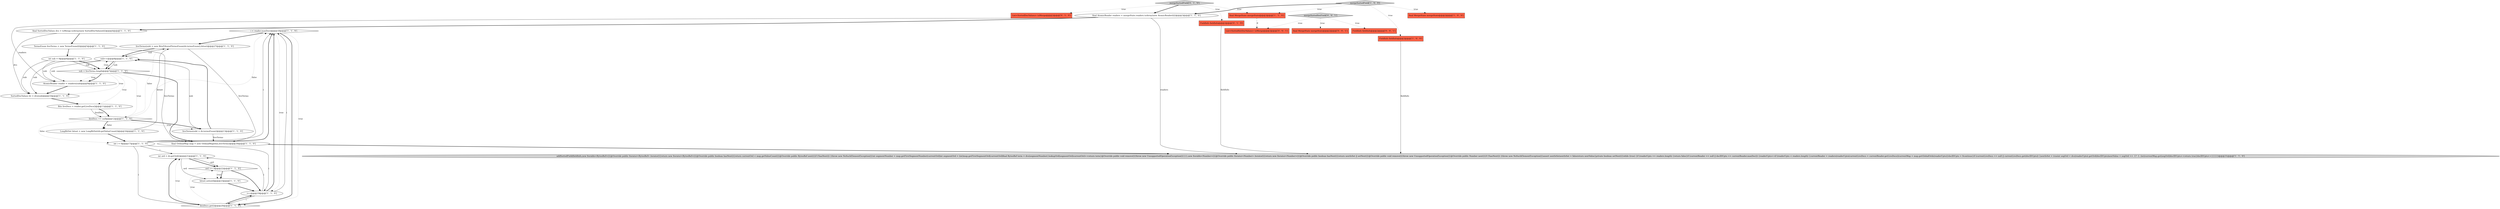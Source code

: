 digraph {
8 [style = filled, label = "i < reader.maxDoc()@@@18@@@['1', '1', '0']", fillcolor = white, shape = diamond image = "AAA0AAABBB1BBB"];
30 [style = filled, label = "final MergeState mergeState@@@2@@@['0', '0', '1']", fillcolor = tomato, shape = box image = "AAA0AAABBB3BBB"];
25 [style = filled, label = "final SortedDocValues dvs = toMerge.toArray(new SortedDocValues(((()@@@4@@@['1', '1', '0']", fillcolor = white, shape = ellipse image = "AAA0AAABBB1BBB"];
2 [style = filled, label = "ord >= 0@@@22@@@['1', '1', '0']", fillcolor = white, shape = diamond image = "AAA0AAABBB1BBB"];
9 [style = filled, label = "liveTerms(sub( = new BitsFilteredTermsEnum(dv.termsEnum(),bitset)@@@27@@@['1', '1', '0']", fillcolor = white, shape = ellipse image = "AAA0AAABBB1BBB"];
26 [style = filled, label = "FieldInfo fieldInfo@@@2@@@['0', '1', '0']", fillcolor = tomato, shape = box image = "AAA0AAABBB2BBB"];
18 [style = filled, label = "liveDocs == null@@@12@@@['1', '1', '0']", fillcolor = white, shape = diamond image = "AAA0AAABBB1BBB"];
0 [style = filled, label = "SortedDocValues dv = dvs(sub(@@@10@@@['1', '1', '0']", fillcolor = white, shape = ellipse image = "AAA0AAABBB1BBB"];
5 [style = filled, label = "int i = 0@@@17@@@['1', '1', '0']", fillcolor = white, shape = ellipse image = "AAA0AAABBB1BBB"];
24 [style = filled, label = "liveTerms(sub( = dv.termsEnum()@@@13@@@['1', '1', '0']", fillcolor = white, shape = ellipse image = "AAA0AAABBB1BBB"];
23 [style = filled, label = "liveDocs.get(i)@@@20@@@['1', '1', '0']", fillcolor = white, shape = diamond image = "AAA0AAABBB1BBB"];
27 [style = filled, label = "List<SortedDocValues> toMerge@@@2@@@['0', '1', '0']", fillcolor = tomato, shape = box image = "AAA0AAABBB2BBB"];
28 [style = filled, label = "mergeSortedField['0', '1', '0']", fillcolor = lightgray, shape = diamond image = "AAA0AAABBB2BBB"];
19 [style = filled, label = "int sub = 0@@@6@@@['1', '1', '0']", fillcolor = white, shape = ellipse image = "AAA0AAABBB1BBB"];
13 [style = filled, label = "LongBitSet bitset = new LongBitSet(dv.getValueCount())@@@16@@@['1', '1', '0']", fillcolor = white, shape = ellipse image = "AAA0AAABBB1BBB"];
11 [style = filled, label = "mergeSortedField['1', '0', '0']", fillcolor = lightgray, shape = diamond image = "AAA0AAABBB1BBB"];
20 [style = filled, label = "FieldInfo fieldInfo@@@2@@@['1', '0', '0']", fillcolor = tomato, shape = box image = "AAA0AAABBB1BBB"];
7 [style = filled, label = "bitset.set(ord)@@@23@@@['1', '1', '0']", fillcolor = white, shape = ellipse image = "AAA0AAABBB1BBB"];
29 [style = filled, label = "FieldInfo fieldInfo@@@2@@@['0', '0', '1']", fillcolor = tomato, shape = box image = "AAA0AAABBB3BBB"];
31 [style = filled, label = "List<SortedSetDocValues> toMerge@@@2@@@['0', '0', '1']", fillcolor = tomato, shape = box image = "AAA0AAABBB3BBB"];
1 [style = filled, label = "sub < liveTerms.length@@@7@@@['1', '1', '0']", fillcolor = white, shape = diamond image = "AAA0AAABBB1BBB"];
22 [style = filled, label = "Bits liveDocs = reader.getLiveDocs()@@@11@@@['1', '1', '0']", fillcolor = white, shape = ellipse image = "AAA0AAABBB1BBB"];
16 [style = filled, label = "sub++@@@8@@@['1', '1', '0']", fillcolor = white, shape = ellipse image = "AAA0AAABBB1BBB"];
21 [style = filled, label = "final MergeState mergeState@@@2@@@['1', '1', '0']", fillcolor = tomato, shape = box image = "AAA0AAABBB1BBB"];
3 [style = filled, label = "final MergeState mergeState@@@2@@@['1', '0', '0']", fillcolor = tomato, shape = box image = "AAA0AAABBB1BBB"];
6 [style = filled, label = "TermsEnum liveTerms = new TermsEnum((((@@@5@@@['1', '1', '0']", fillcolor = white, shape = ellipse image = "AAA0AAABBB1BBB"];
15 [style = filled, label = "i++@@@19@@@['1', '1', '0']", fillcolor = white, shape = ellipse image = "AAA0AAABBB1BBB"];
17 [style = filled, label = "AtomicReader reader = readers(sub(@@@9@@@['1', '1', '0']", fillcolor = white, shape = ellipse image = "AAA0AAABBB1BBB"];
32 [style = filled, label = "mergeSortedSetField['0', '0', '1']", fillcolor = lightgray, shape = diamond image = "AAA0AAABBB3BBB"];
12 [style = filled, label = "final AtomicReader readers = mergeState.readers.toArray(new AtomicReader(((()@@@3@@@['1', '1', '0']", fillcolor = white, shape = ellipse image = "AAA0AAABBB1BBB"];
10 [style = filled, label = "int ord = dv.getOrd(i)@@@21@@@['1', '1', '0']", fillcolor = white, shape = ellipse image = "AAA0AAABBB1BBB"];
4 [style = filled, label = "addSortedField(fieldInfo,new Iterable<BytesRef>(){@Override public Iterator<BytesRef> iterator(){return new Iterator<BytesRef>(){@Override public boolean hasNext(){return currentOrd < map.getValueCount()}@Override public BytesRef next(){if (!hasNext()) {throw new NoSuchElementException()}int segmentNumber = map.getFirstSegmentNumber(currentOrd)int segmentOrd = (int)map.getFirstSegmentOrd(currentOrd)final BytesRef term = dvs(segmentNumber(.lookupOrd(segmentOrd)currentOrd++return term}@Override public void remove(){throw new UnsupportedOperationException()}}}},new Iterable<Number>(){@Override public Iterator<Number> iterator(){return new Iterator<Number>(){@Override public boolean hasNext(){return nextIsSet || setNext()}@Override public void remove(){throw new UnsupportedOperationException()}@Override public Number next(){if (!hasNext()) {throw new NoSuchElementException()}assert nextIsSetnextIsSet = falsereturn nextValue}private boolean setNext(){while (true) {if (readerUpto == readers.length) {return false}if (currentReader == null || docIDUpto == currentReader.maxDoc()) {readerUpto++if (readerUpto < readers.length) {currentReader = readers(readerUpto(currentLiveDocs = currentReader.getLiveDocs()currentMap = map.getGlobalOrds(readerUpto)}docIDUpto = 0continue}if (currentLiveDocs == null || currentLiveDocs.get(docIDUpto)) {nextIsSet = trueint segOrd = dvs(readerUpto(.getOrd(docIDUpto)nextValue = segOrd == -1? -1: (int)currentMap.get(segOrd)docIDUpto++return true}docIDUpto++}}}}})@@@31@@@['1', '1', '0']", fillcolor = lightgray, shape = ellipse image = "AAA0AAABBB1BBB"];
14 [style = filled, label = "final OrdinalMap map = new OrdinalMap(this,liveTerms)@@@30@@@['1', '1', '0']", fillcolor = white, shape = ellipse image = "AAA0AAABBB1BBB"];
5->23 [style = solid, label="i"];
5->8 [style = bold, label=""];
13->9 [style = solid, label="bitset"];
19->1 [style = solid, label="sub"];
18->24 [style = bold, label=""];
24->14 [style = solid, label="liveTerms"];
8->23 [style = bold, label=""];
9->16 [style = solid, label="sub"];
1->17 [style = dotted, label="true"];
28->21 [style = dotted, label="true"];
19->0 [style = solid, label="sub"];
18->13 [style = dotted, label="false"];
1->22 [style = dotted, label="true"];
18->24 [style = dotted, label="true"];
23->15 [style = bold, label=""];
8->15 [style = dotted, label="true"];
16->0 [style = solid, label="sub"];
16->17 [style = solid, label="sub"];
8->23 [style = dotted, label="true"];
11->12 [style = bold, label=""];
6->19 [style = bold, label=""];
28->12 [style = bold, label=""];
25->6 [style = bold, label=""];
12->17 [style = solid, label="readers"];
19->17 [style = solid, label="sub"];
26->4 [style = solid, label="fieldInfo"];
9->16 [style = bold, label=""];
23->2 [style = dotted, label="true"];
10->7 [style = solid, label="ord"];
1->17 [style = bold, label=""];
1->18 [style = dotted, label="true"];
18->5 [style = dotted, label="false"];
21->31 [style = dashed, label="0"];
10->2 [style = solid, label="ord"];
24->16 [style = bold, label=""];
19->1 [style = bold, label=""];
11->20 [style = dotted, label="true"];
22->18 [style = bold, label=""];
23->10 [style = dotted, label="true"];
17->0 [style = bold, label=""];
25->0 [style = solid, label="dvs"];
20->4 [style = solid, label="fieldInfo"];
16->1 [style = bold, label=""];
18->8 [style = dotted, label="false"];
5->15 [style = solid, label="i"];
9->14 [style = solid, label="liveTerms"];
12->25 [style = bold, label=""];
0->22 [style = bold, label=""];
2->7 [style = dotted, label="true"];
28->26 [style = dotted, label="true"];
2->15 [style = bold, label=""];
32->30 [style = dotted, label="true"];
8->9 [style = bold, label=""];
18->13 [style = bold, label=""];
13->5 [style = bold, label=""];
23->10 [style = bold, label=""];
15->8 [style = solid, label="i"];
16->1 [style = solid, label="sub"];
7->15 [style = bold, label=""];
1->14 [style = bold, label=""];
10->2 [style = bold, label=""];
1->16 [style = dotted, label="true"];
6->14 [style = solid, label="liveTerms"];
1->0 [style = dotted, label="true"];
2->7 [style = bold, label=""];
11->21 [style = dotted, label="true"];
28->27 [style = dotted, label="true"];
32->29 [style = dotted, label="true"];
11->3 [style = dotted, label="true"];
24->16 [style = solid, label="sub"];
5->10 [style = solid, label="i"];
15->23 [style = solid, label="i"];
18->9 [style = dotted, label="false"];
15->8 [style = bold, label=""];
32->31 [style = dotted, label="true"];
12->4 [style = solid, label="readers"];
22->18 [style = solid, label="liveDocs"];
15->10 [style = solid, label="i"];
14->4 [style = bold, label=""];
5->8 [style = solid, label="i"];
}
